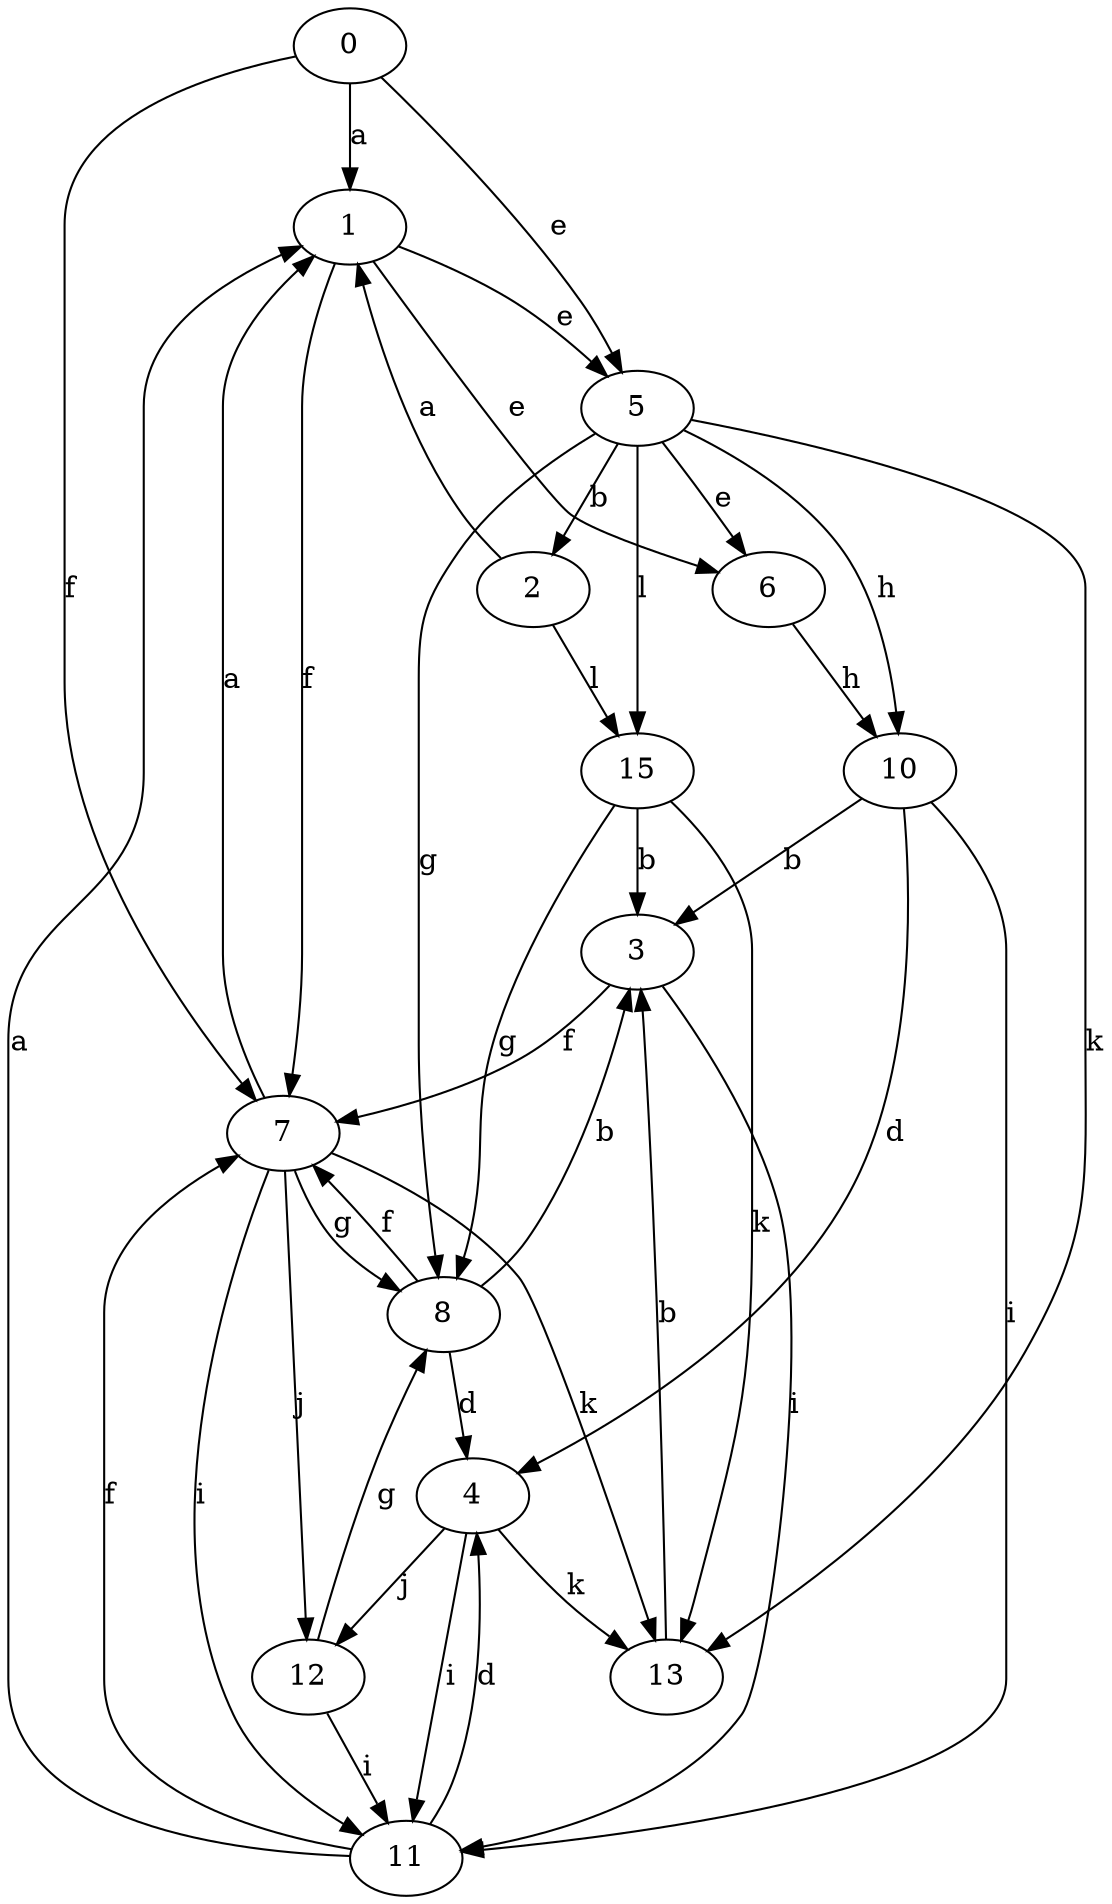 strict digraph  {
1;
2;
3;
4;
5;
6;
7;
8;
0;
10;
11;
12;
13;
15;
1 -> 5  [label=e];
1 -> 6  [label=e];
1 -> 7  [label=f];
2 -> 1  [label=a];
2 -> 15  [label=l];
3 -> 7  [label=f];
3 -> 11  [label=i];
4 -> 11  [label=i];
4 -> 12  [label=j];
4 -> 13  [label=k];
5 -> 2  [label=b];
5 -> 6  [label=e];
5 -> 8  [label=g];
5 -> 10  [label=h];
5 -> 13  [label=k];
5 -> 15  [label=l];
6 -> 10  [label=h];
7 -> 1  [label=a];
7 -> 8  [label=g];
7 -> 11  [label=i];
7 -> 12  [label=j];
7 -> 13  [label=k];
8 -> 3  [label=b];
8 -> 4  [label=d];
8 -> 7  [label=f];
0 -> 1  [label=a];
0 -> 5  [label=e];
0 -> 7  [label=f];
10 -> 3  [label=b];
10 -> 4  [label=d];
10 -> 11  [label=i];
11 -> 1  [label=a];
11 -> 4  [label=d];
11 -> 7  [label=f];
12 -> 8  [label=g];
12 -> 11  [label=i];
13 -> 3  [label=b];
15 -> 3  [label=b];
15 -> 8  [label=g];
15 -> 13  [label=k];
}
